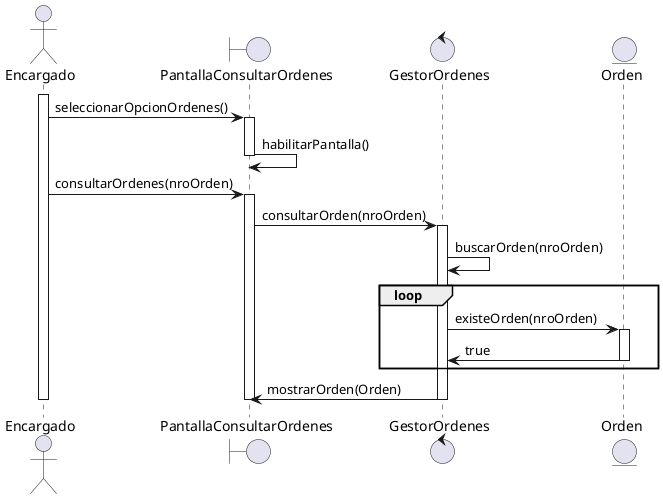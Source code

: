 @startuml 

actor Encargado
boundary PantallaConsultarOrdenes
control GestorOrdenes
entity Orden

activate Encargado
Encargado -> PantallaConsultarOrdenes: seleccionarOpcionOrdenes()
activate PantallaConsultarOrdenes
PantallaConsultarOrdenes -> PantallaConsultarOrdenes: habilitarPantalla()
deactivate PantallaConsultarOrdenes

Encargado -> PantallaConsultarOrdenes: consultarOrdenes(nroOrden)
activate PantallaConsultarOrdenes
PantallaConsultarOrdenes -> GestorOrdenes: consultarOrden(nroOrden)
activate GestorOrdenes
GestorOrdenes -> GestorOrdenes: buscarOrden(nroOrden)
loop 
    GestorOrdenes -> Orden: existeOrden(nroOrden)
    activate Orden
    Orden -> GestorOrdenes: true
    deactivate Orden
end

GestorOrdenes -> PantallaConsultarOrdenes: mostrarOrden(Orden)
deactivate GestorOrdenes
deactivate PantallaConsultarOrdenes
deactivate Encargado

@enduml